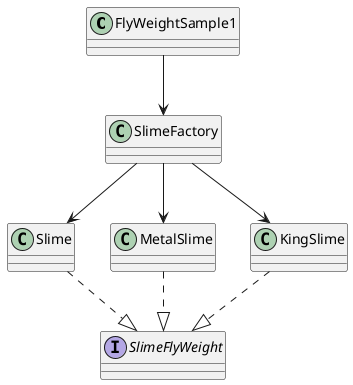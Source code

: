 ﻿@startuml
FlyWeightSample1 --> SlimeFactory
Slime ..|> SlimeFlyWeight
MetalSlime ..|> SlimeFlyWeight
KingSlime ..|> SlimeFlyWeight
SlimeFactory --> Slime
SlimeFactory --> MetalSlime
SlimeFactory --> KingSlime

class FlyWeightSample1
interface SlimeFlyWeight
class Slime
class MetalSlime
class KingSlime
class SlimeFactory
@enduml